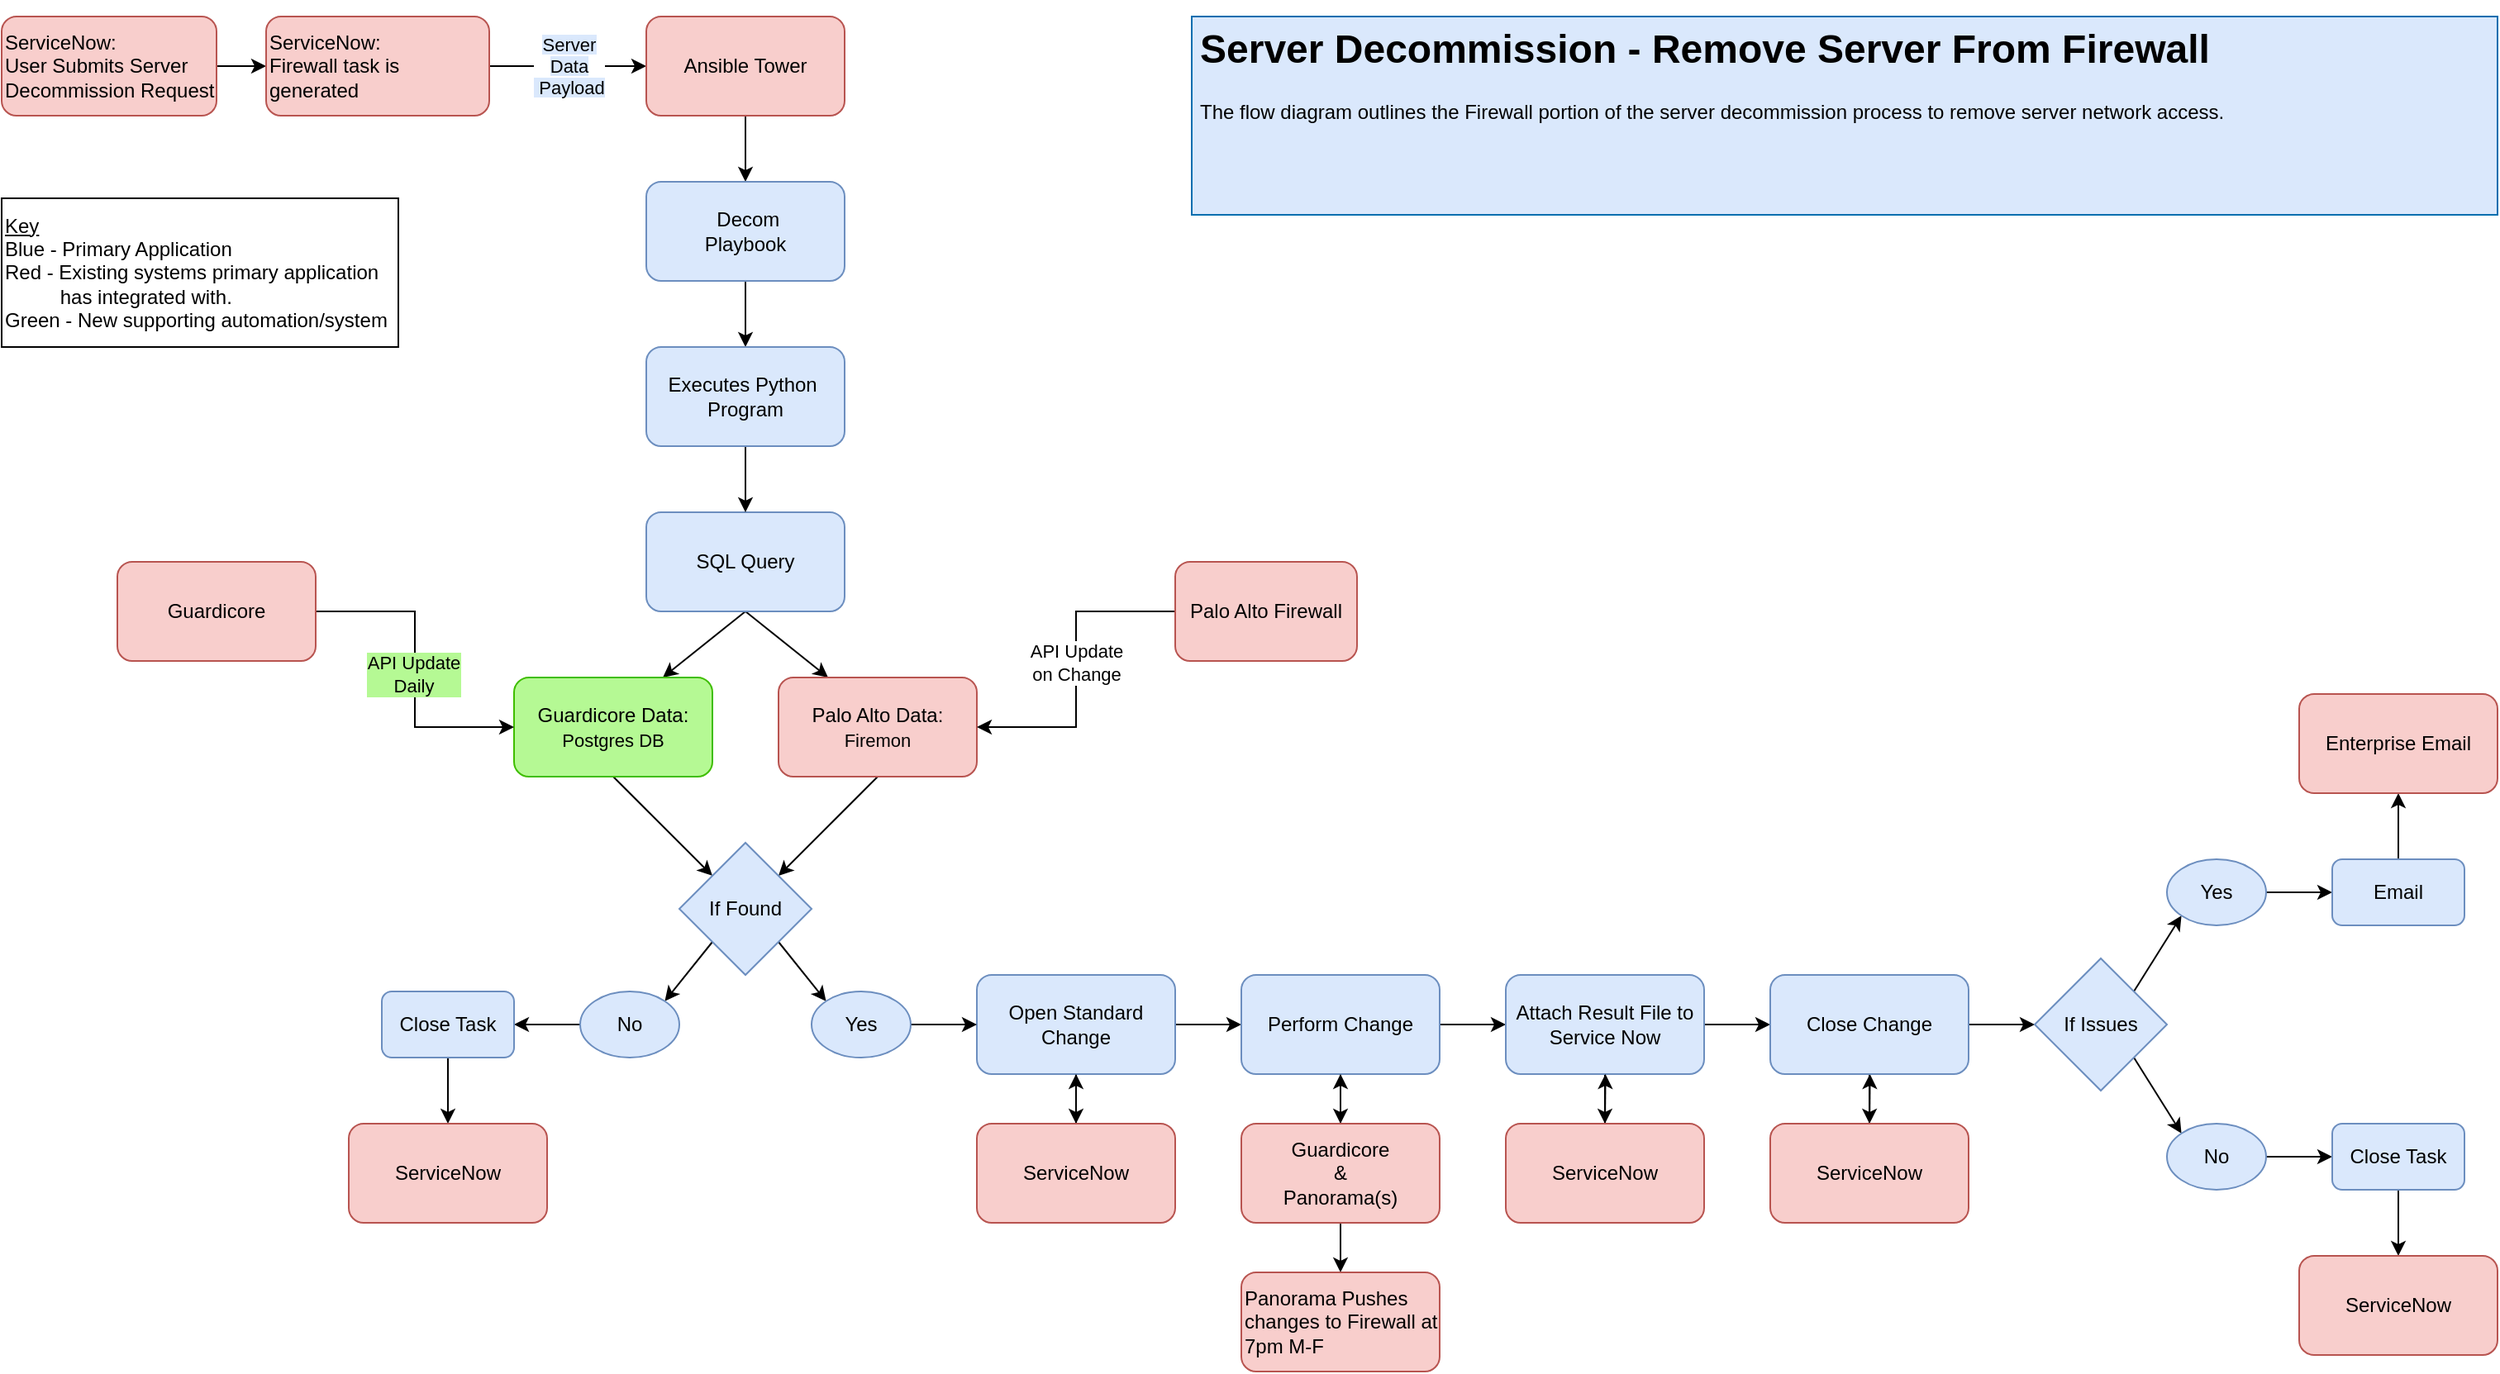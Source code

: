 <mxfile version="28.2.4">
  <diagram id="ALQOVI4VdYn_M0BtnCwg" name="Page-1">
    <mxGraphModel dx="1426" dy="743" grid="1" gridSize="10" guides="1" tooltips="1" connect="1" arrows="1" fold="1" page="1" pageScale="1" pageWidth="1700" pageHeight="1100" math="0" shadow="0">
      <root>
        <mxCell id="0" />
        <mxCell id="1" parent="0" />
        <mxCell id="ouIHbSd3Nk1nx9mMRl5I-9" style="rounded=0;orthogonalLoop=1;jettySize=auto;html=1;exitX=0.5;exitY=1;exitDx=0;exitDy=0;entryX=0.75;entryY=0;entryDx=0;entryDy=0;" parent="1" source="P1E9ui0Sz6Qfr13VZz1R-2" target="P1E9ui0Sz6Qfr13VZz1R-4" edge="1">
          <mxGeometry relative="1" as="geometry" />
        </mxCell>
        <mxCell id="ouIHbSd3Nk1nx9mMRl5I-10" style="rounded=0;orthogonalLoop=1;jettySize=auto;html=1;exitX=0.5;exitY=1;exitDx=0;exitDy=0;entryX=0.25;entryY=0;entryDx=0;entryDy=0;" parent="1" source="P1E9ui0Sz6Qfr13VZz1R-2" target="P1E9ui0Sz6Qfr13VZz1R-8" edge="1">
          <mxGeometry relative="1" as="geometry" />
        </mxCell>
        <mxCell id="P1E9ui0Sz6Qfr13VZz1R-2" value="SQL Query" style="rounded=1;whiteSpace=wrap;html=1;fillColor=#dae8fc;strokeColor=#6c8ebf;" parent="1" vertex="1">
          <mxGeometry x="430" y="320" width="120" height="60" as="geometry" />
        </mxCell>
        <mxCell id="R9tuTI-LuhKUseB_a6Fk-46" style="rounded=0;orthogonalLoop=1;jettySize=auto;html=1;exitX=0.5;exitY=1;exitDx=0;exitDy=0;entryX=0;entryY=0;entryDx=0;entryDy=0;" parent="1" source="P1E9ui0Sz6Qfr13VZz1R-4" target="P1E9ui0Sz6Qfr13VZz1R-14" edge="1">
          <mxGeometry relative="1" as="geometry" />
        </mxCell>
        <mxCell id="P1E9ui0Sz6Qfr13VZz1R-4" value="Guardicore Data:&lt;br&gt;&lt;font style=&quot;font-size: 11px;&quot;&gt;Postgres DB&lt;/font&gt;" style="rounded=1;whiteSpace=wrap;html=1;fillColor=light-dark(#B5F994,#B5F994);strokeColor=light-dark(#3FBE00,#FEC400);" parent="1" vertex="1">
          <mxGeometry x="350" y="420" width="120" height="60" as="geometry" />
        </mxCell>
        <mxCell id="R9tuTI-LuhKUseB_a6Fk-47" style="rounded=0;orthogonalLoop=1;jettySize=auto;html=1;exitX=0.5;exitY=1;exitDx=0;exitDy=0;entryX=1;entryY=0;entryDx=0;entryDy=0;" parent="1" source="P1E9ui0Sz6Qfr13VZz1R-8" target="P1E9ui0Sz6Qfr13VZz1R-14" edge="1">
          <mxGeometry relative="1" as="geometry" />
        </mxCell>
        <mxCell id="P1E9ui0Sz6Qfr13VZz1R-8" value="Palo Alto Data:&lt;br&gt;&lt;font style=&quot;font-size: 11px;&quot;&gt;Firemon&lt;/font&gt;" style="rounded=1;whiteSpace=wrap;html=1;fillColor=#f8cecc;strokeColor=#b85450;" parent="1" vertex="1">
          <mxGeometry x="510" y="420" width="120" height="60" as="geometry" />
        </mxCell>
        <mxCell id="ouIHbSd3Nk1nx9mMRl5I-13" style="edgeStyle=orthogonalEdgeStyle;rounded=0;orthogonalLoop=1;jettySize=auto;html=1;exitX=1;exitY=0.5;exitDx=0;exitDy=0;entryX=0;entryY=0.5;entryDx=0;entryDy=0;" parent="1" source="P1E9ui0Sz6Qfr13VZz1R-6" target="P1E9ui0Sz6Qfr13VZz1R-4" edge="1">
          <mxGeometry relative="1" as="geometry">
            <Array as="points">
              <mxPoint x="290" y="380" />
              <mxPoint x="290" y="450" />
            </Array>
          </mxGeometry>
        </mxCell>
        <mxCell id="ouIHbSd3Nk1nx9mMRl5I-14" value="API Update&lt;div&gt;Daily&lt;/div&gt;" style="edgeLabel;html=1;align=center;verticalAlign=middle;resizable=0;points=[];labelBackgroundColor=light-dark(#B5F994,#B5F994);" parent="ouIHbSd3Nk1nx9mMRl5I-13" vertex="1" connectable="0">
          <mxGeometry x="0.03" y="-1" relative="1" as="geometry">
            <mxPoint as="offset" />
          </mxGeometry>
        </mxCell>
        <mxCell id="P1E9ui0Sz6Qfr13VZz1R-6" value="Guardicore" style="rounded=1;whiteSpace=wrap;html=1;fillColor=#f8cecc;strokeColor=#b85450;" parent="1" vertex="1">
          <mxGeometry x="110" y="350" width="120" height="60" as="geometry" />
        </mxCell>
        <mxCell id="ouIHbSd3Nk1nx9mMRl5I-11" style="edgeStyle=orthogonalEdgeStyle;rounded=0;orthogonalLoop=1;jettySize=auto;html=1;exitX=0;exitY=0.5;exitDx=0;exitDy=0;entryX=1;entryY=0.5;entryDx=0;entryDy=0;" parent="1" source="P1E9ui0Sz6Qfr13VZz1R-10" target="P1E9ui0Sz6Qfr13VZz1R-8" edge="1">
          <mxGeometry relative="1" as="geometry">
            <Array as="points">
              <mxPoint x="690" y="380" />
              <mxPoint x="690" y="450" />
            </Array>
          </mxGeometry>
        </mxCell>
        <mxCell id="ouIHbSd3Nk1nx9mMRl5I-12" value="API Update&lt;div&gt;on Change&lt;/div&gt;" style="edgeLabel;html=1;align=center;verticalAlign=middle;resizable=0;points=[];" parent="ouIHbSd3Nk1nx9mMRl5I-11" vertex="1" connectable="0">
          <mxGeometry x="-0.023" y="-1" relative="1" as="geometry">
            <mxPoint x="1" y="-2" as="offset" />
          </mxGeometry>
        </mxCell>
        <mxCell id="P1E9ui0Sz6Qfr13VZz1R-10" value="Palo Alto Firewall" style="rounded=1;whiteSpace=wrap;html=1;fillColor=#f8cecc;strokeColor=#b85450;" parent="1" vertex="1">
          <mxGeometry x="750" y="350" width="110" height="60" as="geometry" />
        </mxCell>
        <mxCell id="P1E9ui0Sz6Qfr13VZz1R-21" value="" style="edgeStyle=orthogonalEdgeStyle;rounded=0;orthogonalLoop=1;jettySize=auto;html=1;" parent="1" source="P1E9ui0Sz6Qfr13VZz1R-15" target="P1E9ui0Sz6Qfr13VZz1R-20" edge="1">
          <mxGeometry relative="1" as="geometry" />
        </mxCell>
        <mxCell id="ouIHbSd3Nk1nx9mMRl5I-16" style="edgeStyle=orthogonalEdgeStyle;rounded=0;orthogonalLoop=1;jettySize=auto;html=1;exitX=0.5;exitY=1;exitDx=0;exitDy=0;entryX=0.5;entryY=0;entryDx=0;entryDy=0;" parent="1" source="P1E9ui0Sz6Qfr13VZz1R-15" target="P1E9ui0Sz6Qfr13VZz1R-17" edge="1">
          <mxGeometry relative="1" as="geometry" />
        </mxCell>
        <mxCell id="P1E9ui0Sz6Qfr13VZz1R-15" value="Open Standard Change" style="rounded=1;whiteSpace=wrap;html=1;fillColor=#dae8fc;strokeColor=#6c8ebf;" parent="1" vertex="1">
          <mxGeometry x="630" y="600" width="120" height="60" as="geometry" />
        </mxCell>
        <mxCell id="P1E9ui0Sz6Qfr13VZz1R-23" value="" style="edgeStyle=orthogonalEdgeStyle;rounded=0;orthogonalLoop=1;jettySize=auto;html=1;" parent="1" source="P1E9ui0Sz6Qfr13VZz1R-20" target="P1E9ui0Sz6Qfr13VZz1R-22" edge="1">
          <mxGeometry relative="1" as="geometry" />
        </mxCell>
        <mxCell id="R9tuTI-LuhKUseB_a6Fk-7" style="edgeStyle=orthogonalEdgeStyle;rounded=0;orthogonalLoop=1;jettySize=auto;html=1;exitX=1;exitY=0.5;exitDx=0;exitDy=0;entryX=0;entryY=0.5;entryDx=0;entryDy=0;" parent="1" source="P1E9ui0Sz6Qfr13VZz1R-20" target="P1E9ui0Sz6Qfr13VZz1R-24" edge="1">
          <mxGeometry relative="1" as="geometry" />
        </mxCell>
        <mxCell id="P1E9ui0Sz6Qfr13VZz1R-20" value="Perform Change" style="rounded=1;whiteSpace=wrap;html=1;fillColor=#dae8fc;strokeColor=#6c8ebf;" parent="1" vertex="1">
          <mxGeometry x="790" y="600" width="120" height="60" as="geometry" />
        </mxCell>
        <mxCell id="R9tuTI-LuhKUseB_a6Fk-8" style="edgeStyle=orthogonalEdgeStyle;rounded=0;orthogonalLoop=1;jettySize=auto;html=1;exitX=0.5;exitY=1;exitDx=0;exitDy=0;entryX=0.5;entryY=0;entryDx=0;entryDy=0;" parent="1" source="P1E9ui0Sz6Qfr13VZz1R-22" target="P1E9ui0Sz6Qfr13VZz1R-53" edge="1">
          <mxGeometry relative="1" as="geometry" />
        </mxCell>
        <mxCell id="R9tuTI-LuhKUseB_a6Fk-12" style="edgeStyle=orthogonalEdgeStyle;rounded=0;orthogonalLoop=1;jettySize=auto;html=1;exitX=0.5;exitY=0;exitDx=0;exitDy=0;entryX=0.5;entryY=1;entryDx=0;entryDy=0;" parent="1" source="P1E9ui0Sz6Qfr13VZz1R-22" target="P1E9ui0Sz6Qfr13VZz1R-20" edge="1">
          <mxGeometry relative="1" as="geometry" />
        </mxCell>
        <mxCell id="P1E9ui0Sz6Qfr13VZz1R-22" value="Guardicore&lt;div&gt;&amp;amp;&lt;br&gt;&lt;div&gt;Panorama(s)&lt;/div&gt;&lt;/div&gt;" style="rounded=1;whiteSpace=wrap;html=1;fillColor=#f8cecc;strokeColor=#b85450;align=center;" parent="1" vertex="1">
          <mxGeometry x="790" y="690" width="120" height="60" as="geometry" />
        </mxCell>
        <mxCell id="P1E9ui0Sz6Qfr13VZz1R-53" value="Panorama Pushes changes to Firewall at 7pm M-F" style="rounded=1;whiteSpace=wrap;html=1;fillColor=#f8cecc;strokeColor=#b85450;align=left;" parent="1" vertex="1">
          <mxGeometry x="790" y="780" width="120" height="60" as="geometry" />
        </mxCell>
        <mxCell id="P1E9ui0Sz6Qfr13VZz1R-62" style="edgeStyle=orthogonalEdgeStyle;rounded=0;orthogonalLoop=1;jettySize=auto;html=1;" parent="1" source="P1E9ui0Sz6Qfr13VZz1R-24" edge="1">
          <mxGeometry relative="1" as="geometry">
            <mxPoint x="1110" y="630" as="targetPoint" />
          </mxGeometry>
        </mxCell>
        <mxCell id="R9tuTI-LuhKUseB_a6Fk-14" style="edgeStyle=orthogonalEdgeStyle;rounded=0;orthogonalLoop=1;jettySize=auto;html=1;exitX=0.5;exitY=1;exitDx=0;exitDy=0;entryX=0.5;entryY=0;entryDx=0;entryDy=0;" parent="1" source="P1E9ui0Sz6Qfr13VZz1R-24" target="R9tuTI-LuhKUseB_a6Fk-13" edge="1">
          <mxGeometry relative="1" as="geometry" />
        </mxCell>
        <mxCell id="P1E9ui0Sz6Qfr13VZz1R-24" value="Attach Result File to Service Now" style="rounded=1;whiteSpace=wrap;html=1;fillColor=#dae8fc;strokeColor=#6c8ebf;align=center;" parent="1" vertex="1">
          <mxGeometry x="950" y="600" width="120" height="60" as="geometry" />
        </mxCell>
        <mxCell id="P1E9ui0Sz6Qfr13VZz1R-29" value="" style="edgeStyle=orthogonalEdgeStyle;rounded=0;orthogonalLoop=1;jettySize=auto;html=1;" parent="1" edge="1">
          <mxGeometry relative="1" as="geometry">
            <mxPoint x="1170.059" y="660" as="sourcePoint" />
            <mxPoint x="1170.059" y="690" as="targetPoint" />
          </mxGeometry>
        </mxCell>
        <mxCell id="P1E9ui0Sz6Qfr13VZz1R-18" style="edgeStyle=orthogonalEdgeStyle;rounded=0;orthogonalLoop=1;jettySize=auto;html=1;entryX=0.5;entryY=1;entryDx=0;entryDy=0;" parent="1" source="P1E9ui0Sz6Qfr13VZz1R-17" target="P1E9ui0Sz6Qfr13VZz1R-15" edge="1">
          <mxGeometry relative="1" as="geometry" />
        </mxCell>
        <mxCell id="P1E9ui0Sz6Qfr13VZz1R-17" value="ServiceNow" style="rounded=1;whiteSpace=wrap;html=1;fillColor=#f8cecc;strokeColor=#b85450;" parent="1" vertex="1">
          <mxGeometry x="630" y="690" width="120" height="60" as="geometry" />
        </mxCell>
        <mxCell id="R9tuTI-LuhKUseB_a6Fk-18" style="edgeStyle=orthogonalEdgeStyle;rounded=0;orthogonalLoop=1;jettySize=auto;html=1;exitX=0.5;exitY=0;exitDx=0;exitDy=0;" parent="1" source="P1E9ui0Sz6Qfr13VZz1R-30" edge="1">
          <mxGeometry relative="1" as="geometry">
            <mxPoint x="1170.294" y="660" as="targetPoint" />
          </mxGeometry>
        </mxCell>
        <mxCell id="P1E9ui0Sz6Qfr13VZz1R-30" value="ServiceNow" style="rounded=1;whiteSpace=wrap;html=1;fillColor=#f8cecc;strokeColor=#b85450;" parent="1" vertex="1">
          <mxGeometry x="1110" y="690" width="120" height="60" as="geometry" />
        </mxCell>
        <mxCell id="P1E9ui0Sz6Qfr13VZz1R-38" value="" style="edgeStyle=orthogonalEdgeStyle;rounded=0;orthogonalLoop=1;jettySize=auto;html=1;" parent="1" source="P1E9ui0Sz6Qfr13VZz1R-36" target="P1E9ui0Sz6Qfr13VZz1R-37" edge="1">
          <mxGeometry relative="1" as="geometry" />
        </mxCell>
        <mxCell id="P1E9ui0Sz6Qfr13VZz1R-36" value="ServiceNow:&lt;br&gt;User Submits Server Decommission Request" style="rounded=1;whiteSpace=wrap;html=1;fillColor=#f8cecc;strokeColor=#b85450;align=left;" parent="1" vertex="1">
          <mxGeometry x="40" y="20" width="130" height="60" as="geometry" />
        </mxCell>
        <mxCell id="P1E9ui0Sz6Qfr13VZz1R-40" value="&lt;span style=&quot;background-color: rgb(218, 232, 252);&quot;&gt;Server&lt;/span&gt;&lt;div&gt;&lt;span style=&quot;background-color: rgb(218, 232, 252);&quot;&gt;Data&lt;/span&gt;&lt;div&gt;&lt;span style=&quot;background-color: rgb(218, 232, 252);&quot;&gt;&amp;nbsp;Payload&lt;/span&gt;&lt;/div&gt;&lt;/div&gt;" style="edgeStyle=orthogonalEdgeStyle;rounded=0;orthogonalLoop=1;jettySize=auto;html=1;" parent="1" source="P1E9ui0Sz6Qfr13VZz1R-37" target="P1E9ui0Sz6Qfr13VZz1R-39" edge="1">
          <mxGeometry relative="1" as="geometry" />
        </mxCell>
        <mxCell id="P1E9ui0Sz6Qfr13VZz1R-37" value="ServiceNow:&lt;br&gt;Firewall task is generated" style="rounded=1;whiteSpace=wrap;html=1;fillColor=#f8cecc;strokeColor=#b85450;align=left;" parent="1" vertex="1">
          <mxGeometry x="200" y="20" width="135" height="60" as="geometry" />
        </mxCell>
        <mxCell id="P1E9ui0Sz6Qfr13VZz1R-42" value="" style="edgeStyle=orthogonalEdgeStyle;rounded=0;orthogonalLoop=1;jettySize=auto;html=1;" parent="1" source="P1E9ui0Sz6Qfr13VZz1R-39" target="P1E9ui0Sz6Qfr13VZz1R-41" edge="1">
          <mxGeometry relative="1" as="geometry" />
        </mxCell>
        <mxCell id="P1E9ui0Sz6Qfr13VZz1R-39" value="Ansible Tower" style="rounded=1;whiteSpace=wrap;html=1;fillColor=#f8cecc;strokeColor=#b85450;" parent="1" vertex="1">
          <mxGeometry x="430" y="20" width="120" height="60" as="geometry" />
        </mxCell>
        <mxCell id="P1E9ui0Sz6Qfr13VZz1R-44" value="" style="edgeStyle=orthogonalEdgeStyle;rounded=0;orthogonalLoop=1;jettySize=auto;html=1;" parent="1" source="P1E9ui0Sz6Qfr13VZz1R-41" target="P1E9ui0Sz6Qfr13VZz1R-43" edge="1">
          <mxGeometry relative="1" as="geometry" />
        </mxCell>
        <mxCell id="P1E9ui0Sz6Qfr13VZz1R-41" value="&amp;nbsp;Decom&lt;br&gt;Playbook" style="rounded=1;whiteSpace=wrap;html=1;fillColor=#dae8fc;strokeColor=#6c8ebf;" parent="1" vertex="1">
          <mxGeometry x="430" y="120" width="120" height="60" as="geometry" />
        </mxCell>
        <mxCell id="P1E9ui0Sz6Qfr13VZz1R-55" style="edgeStyle=orthogonalEdgeStyle;rounded=0;orthogonalLoop=1;jettySize=auto;html=1;" parent="1" source="P1E9ui0Sz6Qfr13VZz1R-43" target="P1E9ui0Sz6Qfr13VZz1R-2" edge="1">
          <mxGeometry relative="1" as="geometry" />
        </mxCell>
        <mxCell id="P1E9ui0Sz6Qfr13VZz1R-43" value="Executes Python&amp;nbsp;&lt;br&gt;Program" style="rounded=1;whiteSpace=wrap;html=1;fillColor=#dae8fc;strokeColor=#6c8ebf;" parent="1" vertex="1">
          <mxGeometry x="430" y="220" width="120" height="60" as="geometry" />
        </mxCell>
        <mxCell id="P1E9ui0Sz6Qfr13VZz1R-48" value="&lt;h1&gt;&lt;font style=&quot;color: rgb(0, 0, 0);&quot;&gt;Server Decommission - Remove Server From Firewall&lt;/font&gt;&lt;/h1&gt;&lt;p&gt;&lt;font style=&quot;color: rgb(0, 0, 0);&quot;&gt;The flow diagram outlines the Firewall portion of the server decommission process to remove server network access.&lt;/font&gt;&lt;/p&gt;" style="text;html=1;strokeColor=#006EAF;fillColor=#DAE8FC;spacing=5;spacingTop=-20;whiteSpace=wrap;overflow=hidden;rounded=0;fontColor=#ffffff;" parent="1" vertex="1">
          <mxGeometry x="760" y="20" width="790" height="120" as="geometry" />
        </mxCell>
        <mxCell id="R9tuTI-LuhKUseB_a6Fk-44" style="rounded=0;orthogonalLoop=1;jettySize=auto;html=1;exitX=1;exitY=1;exitDx=0;exitDy=0;entryX=0;entryY=0;entryDx=0;entryDy=0;" parent="1" source="P1E9ui0Sz6Qfr13VZz1R-14" target="R9tuTI-LuhKUseB_a6Fk-42" edge="1">
          <mxGeometry relative="1" as="geometry" />
        </mxCell>
        <mxCell id="R9tuTI-LuhKUseB_a6Fk-45" style="rounded=0;orthogonalLoop=1;jettySize=auto;html=1;exitX=0;exitY=1;exitDx=0;exitDy=0;entryX=1;entryY=0;entryDx=0;entryDy=0;" parent="1" source="P1E9ui0Sz6Qfr13VZz1R-14" target="R9tuTI-LuhKUseB_a6Fk-43" edge="1">
          <mxGeometry relative="1" as="geometry" />
        </mxCell>
        <mxCell id="P1E9ui0Sz6Qfr13VZz1R-14" value="If Found" style="rhombus;whiteSpace=wrap;html=1;fillColor=#dae8fc;strokeColor=#6c8ebf;" parent="1" vertex="1">
          <mxGeometry x="450" y="520" width="80" height="80" as="geometry" />
        </mxCell>
        <mxCell id="ouIHbSd3Nk1nx9mMRl5I-19" value="&lt;u&gt;Key&lt;/u&gt;&lt;br&gt;&lt;div style=&quot;&quot;&gt;&lt;span style=&quot;background-color: initial;&quot;&gt;Blue - Primary Application&lt;/span&gt;&lt;/div&gt;&lt;div&gt;&lt;span style=&quot;background-color: initial;&quot;&gt;Red - Existing systems primary application &lt;span style=&quot;white-space: pre;&quot;&gt;&#x9;&lt;/span&gt;&amp;nbsp; has integrated with.&lt;/span&gt;&lt;/div&gt;&lt;div&gt;&lt;span style=&quot;background-color: initial;&quot;&gt;Green - New supporting automation/system&lt;/span&gt;&lt;/div&gt;" style="rounded=0;whiteSpace=wrap;html=1;align=left;" parent="1" vertex="1">
          <mxGeometry x="40" y="130" width="240" height="90" as="geometry" />
        </mxCell>
        <mxCell id="R9tuTI-LuhKUseB_a6Fk-17" style="edgeStyle=orthogonalEdgeStyle;rounded=0;orthogonalLoop=1;jettySize=auto;html=1;exitX=0.5;exitY=0;exitDx=0;exitDy=0;" parent="1" source="R9tuTI-LuhKUseB_a6Fk-13" edge="1">
          <mxGeometry relative="1" as="geometry">
            <mxPoint x="1010.294" y="660" as="targetPoint" />
          </mxGeometry>
        </mxCell>
        <mxCell id="R9tuTI-LuhKUseB_a6Fk-13" value="ServiceNow" style="rounded=1;whiteSpace=wrap;html=1;fillColor=#f8cecc;strokeColor=#b85450;" parent="1" vertex="1">
          <mxGeometry x="950" y="690" width="120" height="60" as="geometry" />
        </mxCell>
        <mxCell id="R9tuTI-LuhKUseB_a6Fk-25" style="edgeStyle=orthogonalEdgeStyle;rounded=0;orthogonalLoop=1;jettySize=auto;html=1;exitX=1;exitY=0.5;exitDx=0;exitDy=0;entryX=0;entryY=0.5;entryDx=0;entryDy=0;" parent="1" source="R9tuTI-LuhKUseB_a6Fk-15" target="R9tuTI-LuhKUseB_a6Fk-21" edge="1">
          <mxGeometry relative="1" as="geometry" />
        </mxCell>
        <mxCell id="R9tuTI-LuhKUseB_a6Fk-15" value="Close Change" style="rounded=1;whiteSpace=wrap;html=1;fillColor=#dae8fc;strokeColor=#6c8ebf;align=center;" parent="1" vertex="1">
          <mxGeometry x="1110" y="600" width="120" height="60" as="geometry" />
        </mxCell>
        <mxCell id="R9tuTI-LuhKUseB_a6Fk-29" style="rounded=0;orthogonalLoop=1;jettySize=auto;html=1;exitX=1;exitY=0;exitDx=0;exitDy=0;entryX=0;entryY=1;entryDx=0;entryDy=0;" parent="1" source="R9tuTI-LuhKUseB_a6Fk-21" target="R9tuTI-LuhKUseB_a6Fk-26" edge="1">
          <mxGeometry relative="1" as="geometry" />
        </mxCell>
        <mxCell id="R9tuTI-LuhKUseB_a6Fk-30" style="rounded=0;orthogonalLoop=1;jettySize=auto;html=1;exitX=1;exitY=1;exitDx=0;exitDy=0;entryX=0;entryY=0;entryDx=0;entryDy=0;" parent="1" source="R9tuTI-LuhKUseB_a6Fk-21" target="R9tuTI-LuhKUseB_a6Fk-28" edge="1">
          <mxGeometry relative="1" as="geometry" />
        </mxCell>
        <mxCell id="R9tuTI-LuhKUseB_a6Fk-21" value="If Issues" style="rhombus;whiteSpace=wrap;html=1;fillColor=#dae8fc;strokeColor=#6c8ebf;" parent="1" vertex="1">
          <mxGeometry x="1270" y="590" width="80" height="80" as="geometry" />
        </mxCell>
        <mxCell id="R9tuTI-LuhKUseB_a6Fk-33" style="edgeStyle=orthogonalEdgeStyle;rounded=0;orthogonalLoop=1;jettySize=auto;html=1;exitX=1;exitY=0.5;exitDx=0;exitDy=0;entryX=0;entryY=0.5;entryDx=0;entryDy=0;" parent="1" source="R9tuTI-LuhKUseB_a6Fk-26" target="R9tuTI-LuhKUseB_a6Fk-32" edge="1">
          <mxGeometry relative="1" as="geometry" />
        </mxCell>
        <mxCell id="R9tuTI-LuhKUseB_a6Fk-26" value="Yes" style="ellipse;whiteSpace=wrap;html=1;fillColor=#dae8fc;strokeColor=#6c8ebf;" parent="1" vertex="1">
          <mxGeometry x="1350" y="530" width="60" height="40" as="geometry" />
        </mxCell>
        <mxCell id="R9tuTI-LuhKUseB_a6Fk-35" style="edgeStyle=orthogonalEdgeStyle;rounded=0;orthogonalLoop=1;jettySize=auto;html=1;exitX=1;exitY=0.5;exitDx=0;exitDy=0;entryX=0;entryY=0.5;entryDx=0;entryDy=0;" parent="1" source="R9tuTI-LuhKUseB_a6Fk-28" target="R9tuTI-LuhKUseB_a6Fk-34" edge="1">
          <mxGeometry relative="1" as="geometry" />
        </mxCell>
        <mxCell id="R9tuTI-LuhKUseB_a6Fk-28" value="No" style="ellipse;whiteSpace=wrap;html=1;fillColor=#dae8fc;strokeColor=#6c8ebf;" parent="1" vertex="1">
          <mxGeometry x="1350" y="690" width="60" height="40" as="geometry" />
        </mxCell>
        <mxCell id="R9tuTI-LuhKUseB_a6Fk-39" style="edgeStyle=orthogonalEdgeStyle;rounded=0;orthogonalLoop=1;jettySize=auto;html=1;exitX=0.5;exitY=0;exitDx=0;exitDy=0;entryX=0.5;entryY=1;entryDx=0;entryDy=0;" parent="1" source="R9tuTI-LuhKUseB_a6Fk-32" target="R9tuTI-LuhKUseB_a6Fk-38" edge="1">
          <mxGeometry relative="1" as="geometry" />
        </mxCell>
        <mxCell id="R9tuTI-LuhKUseB_a6Fk-32" value="Email" style="rounded=1;whiteSpace=wrap;html=1;fillColor=#dae8fc;strokeColor=#6c8ebf;align=center;" parent="1" vertex="1">
          <mxGeometry x="1450" y="530" width="80" height="40" as="geometry" />
        </mxCell>
        <mxCell id="R9tuTI-LuhKUseB_a6Fk-37" style="edgeStyle=orthogonalEdgeStyle;rounded=0;orthogonalLoop=1;jettySize=auto;html=1;exitX=0.5;exitY=1;exitDx=0;exitDy=0;entryX=0.5;entryY=0;entryDx=0;entryDy=0;" parent="1" source="R9tuTI-LuhKUseB_a6Fk-34" target="R9tuTI-LuhKUseB_a6Fk-36" edge="1">
          <mxGeometry relative="1" as="geometry" />
        </mxCell>
        <mxCell id="R9tuTI-LuhKUseB_a6Fk-34" value="Close Task" style="rounded=1;whiteSpace=wrap;html=1;fillColor=#dae8fc;strokeColor=#6c8ebf;align=center;" parent="1" vertex="1">
          <mxGeometry x="1450" y="690" width="80" height="40" as="geometry" />
        </mxCell>
        <mxCell id="R9tuTI-LuhKUseB_a6Fk-36" value="ServiceNow" style="rounded=1;whiteSpace=wrap;html=1;fillColor=#f8cecc;strokeColor=#b85450;" parent="1" vertex="1">
          <mxGeometry x="1430" y="770" width="120" height="60" as="geometry" />
        </mxCell>
        <mxCell id="R9tuTI-LuhKUseB_a6Fk-38" value="Enterprise Email" style="rounded=1;whiteSpace=wrap;html=1;fillColor=#f8cecc;strokeColor=#b85450;" parent="1" vertex="1">
          <mxGeometry x="1430" y="430" width="120" height="60" as="geometry" />
        </mxCell>
        <mxCell id="R9tuTI-LuhKUseB_a6Fk-52" style="edgeStyle=orthogonalEdgeStyle;rounded=0;orthogonalLoop=1;jettySize=auto;html=1;exitX=1;exitY=0.5;exitDx=0;exitDy=0;entryX=0;entryY=0.5;entryDx=0;entryDy=0;" parent="1" source="R9tuTI-LuhKUseB_a6Fk-42" target="P1E9ui0Sz6Qfr13VZz1R-15" edge="1">
          <mxGeometry relative="1" as="geometry" />
        </mxCell>
        <mxCell id="R9tuTI-LuhKUseB_a6Fk-42" value="Yes" style="ellipse;whiteSpace=wrap;html=1;fillColor=#dae8fc;strokeColor=#6c8ebf;" parent="1" vertex="1">
          <mxGeometry x="530" y="610" width="60" height="40" as="geometry" />
        </mxCell>
        <mxCell id="R9tuTI-LuhKUseB_a6Fk-49" style="edgeStyle=orthogonalEdgeStyle;rounded=0;orthogonalLoop=1;jettySize=auto;html=1;exitX=0;exitY=0.5;exitDx=0;exitDy=0;entryX=1;entryY=0.5;entryDx=0;entryDy=0;" parent="1" source="R9tuTI-LuhKUseB_a6Fk-43" target="R9tuTI-LuhKUseB_a6Fk-48" edge="1">
          <mxGeometry relative="1" as="geometry" />
        </mxCell>
        <mxCell id="R9tuTI-LuhKUseB_a6Fk-43" value="No" style="ellipse;whiteSpace=wrap;html=1;fillColor=#dae8fc;strokeColor=#6c8ebf;" parent="1" vertex="1">
          <mxGeometry x="390" y="610" width="60" height="40" as="geometry" />
        </mxCell>
        <mxCell id="R9tuTI-LuhKUseB_a6Fk-51" style="edgeStyle=orthogonalEdgeStyle;rounded=0;orthogonalLoop=1;jettySize=auto;html=1;exitX=0.5;exitY=1;exitDx=0;exitDy=0;entryX=0.5;entryY=0;entryDx=0;entryDy=0;" parent="1" source="R9tuTI-LuhKUseB_a6Fk-48" target="R9tuTI-LuhKUseB_a6Fk-50" edge="1">
          <mxGeometry relative="1" as="geometry" />
        </mxCell>
        <mxCell id="R9tuTI-LuhKUseB_a6Fk-48" value="Close Task" style="rounded=1;whiteSpace=wrap;html=1;fillColor=#dae8fc;strokeColor=#6c8ebf;align=center;" parent="1" vertex="1">
          <mxGeometry x="270" y="610" width="80" height="40" as="geometry" />
        </mxCell>
        <mxCell id="R9tuTI-LuhKUseB_a6Fk-50" value="ServiceNow" style="rounded=1;whiteSpace=wrap;html=1;fillColor=#f8cecc;strokeColor=#b85450;" parent="1" vertex="1">
          <mxGeometry x="250" y="690" width="120" height="60" as="geometry" />
        </mxCell>
      </root>
    </mxGraphModel>
  </diagram>
</mxfile>
